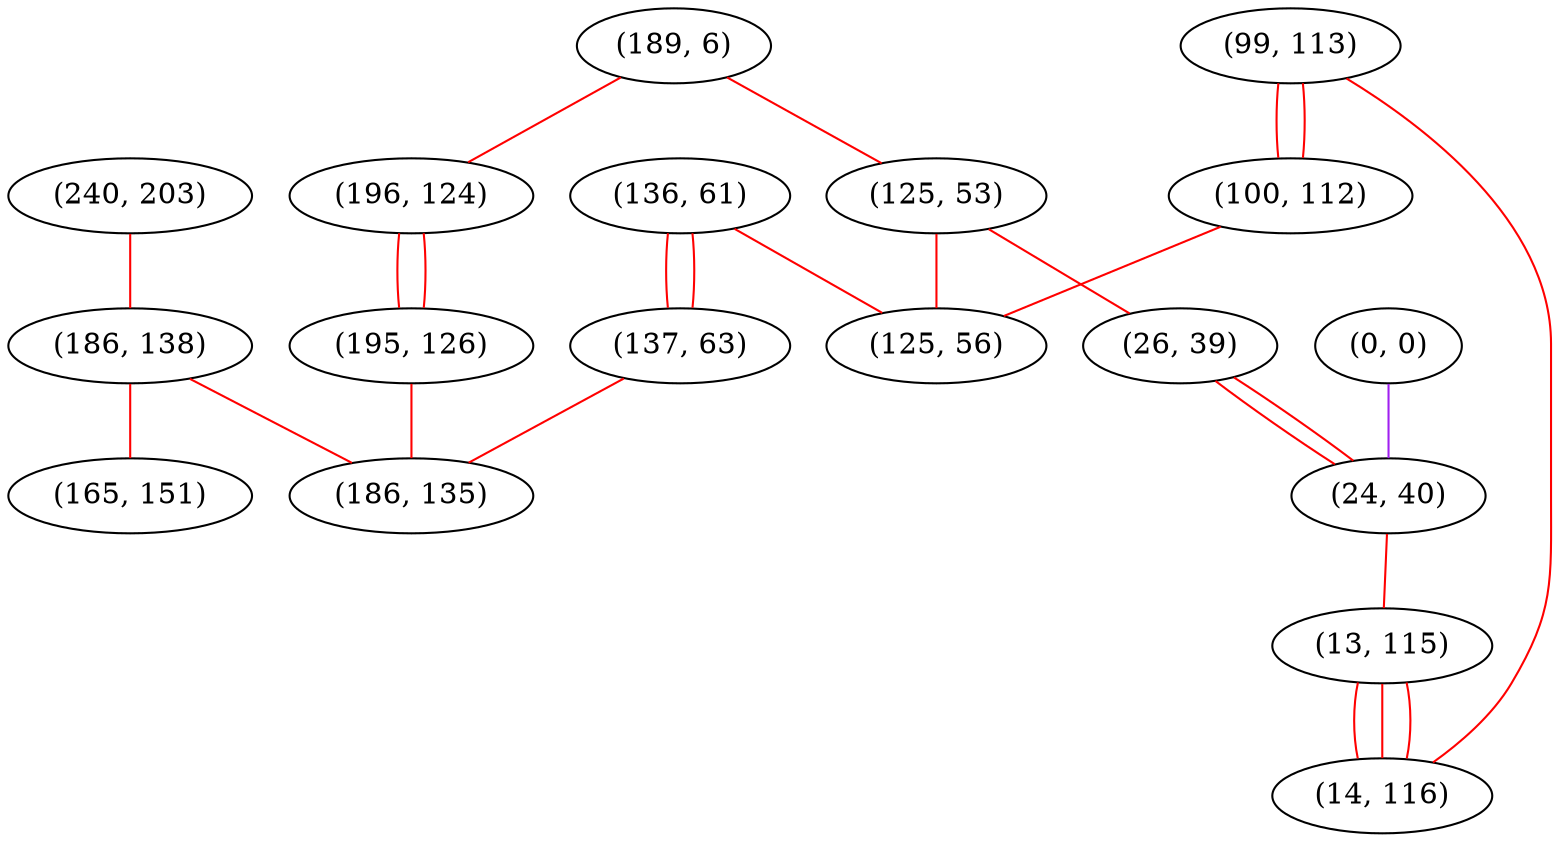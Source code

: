 graph "" {
"(189, 6)";
"(240, 203)";
"(196, 124)";
"(99, 113)";
"(0, 0)";
"(186, 138)";
"(125, 53)";
"(195, 126)";
"(100, 112)";
"(26, 39)";
"(24, 40)";
"(136, 61)";
"(13, 115)";
"(125, 56)";
"(137, 63)";
"(186, 135)";
"(14, 116)";
"(165, 151)";
"(189, 6)" -- "(196, 124)"  [color=red, key=0, weight=1];
"(189, 6)" -- "(125, 53)"  [color=red, key=0, weight=1];
"(240, 203)" -- "(186, 138)"  [color=red, key=0, weight=1];
"(196, 124)" -- "(195, 126)"  [color=red, key=0, weight=1];
"(196, 124)" -- "(195, 126)"  [color=red, key=1, weight=1];
"(99, 113)" -- "(14, 116)"  [color=red, key=0, weight=1];
"(99, 113)" -- "(100, 112)"  [color=red, key=0, weight=1];
"(99, 113)" -- "(100, 112)"  [color=red, key=1, weight=1];
"(0, 0)" -- "(24, 40)"  [color=purple, key=0, weight=4];
"(186, 138)" -- "(186, 135)"  [color=red, key=0, weight=1];
"(186, 138)" -- "(165, 151)"  [color=red, key=0, weight=1];
"(125, 53)" -- "(26, 39)"  [color=red, key=0, weight=1];
"(125, 53)" -- "(125, 56)"  [color=red, key=0, weight=1];
"(195, 126)" -- "(186, 135)"  [color=red, key=0, weight=1];
"(100, 112)" -- "(125, 56)"  [color=red, key=0, weight=1];
"(26, 39)" -- "(24, 40)"  [color=red, key=0, weight=1];
"(26, 39)" -- "(24, 40)"  [color=red, key=1, weight=1];
"(24, 40)" -- "(13, 115)"  [color=red, key=0, weight=1];
"(136, 61)" -- "(125, 56)"  [color=red, key=0, weight=1];
"(136, 61)" -- "(137, 63)"  [color=red, key=0, weight=1];
"(136, 61)" -- "(137, 63)"  [color=red, key=1, weight=1];
"(13, 115)" -- "(14, 116)"  [color=red, key=0, weight=1];
"(13, 115)" -- "(14, 116)"  [color=red, key=1, weight=1];
"(13, 115)" -- "(14, 116)"  [color=red, key=2, weight=1];
"(137, 63)" -- "(186, 135)"  [color=red, key=0, weight=1];
}
